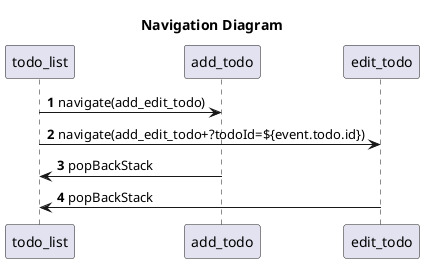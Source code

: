 @startuml
'https://plantuml.com/sequence-diagram

autonumber

title Navigation Diagram

participant "todo_list" as LIST
participant "add_todo" as ADD
participant "edit_todo" as EDIT

LIST -> ADD : navigate(add_edit_todo)
LIST -> EDIT : navigate(add_edit_todo+?todoId=${event.todo.id})
ADD -> LIST : popBackStack
EDIT -> LIST : popBackStack

@enduml